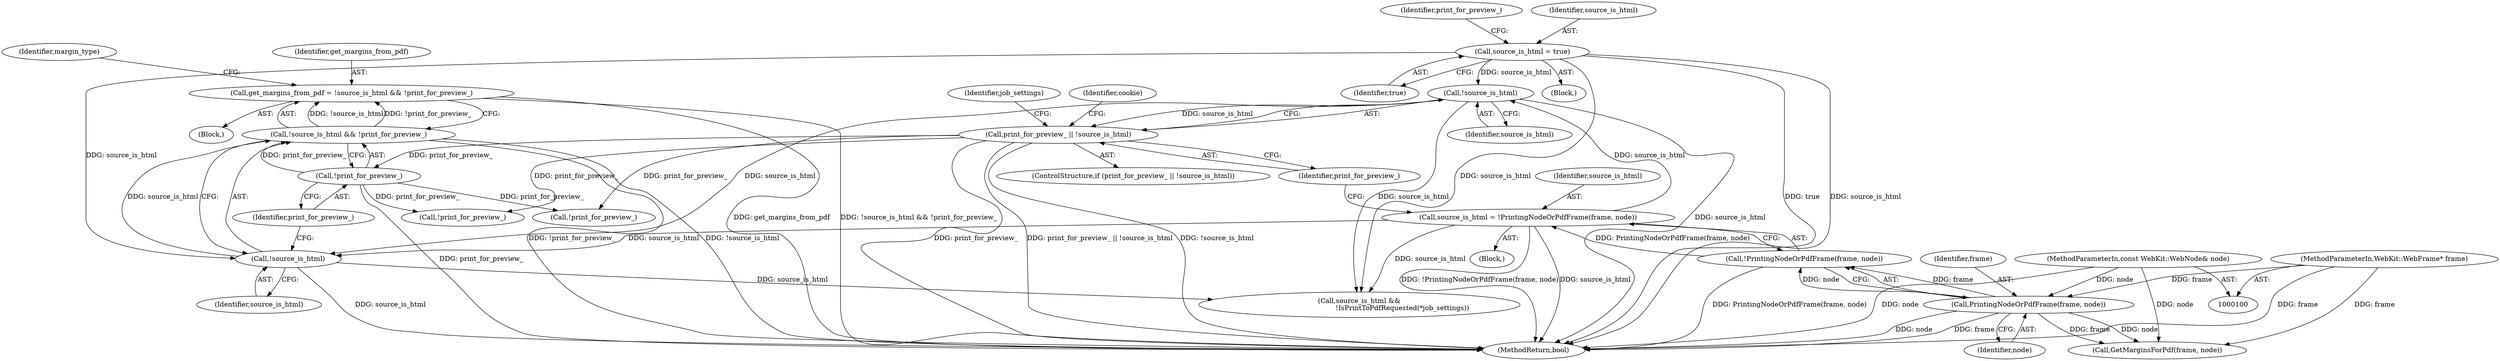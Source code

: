 digraph "1_Chrome_7a3439b3d169047c1c07f28a6f9cda341328980b_5@del" {
"1000158" [label="(Call,get_margins_from_pdf = !source_is_html && !print_for_preview_)"];
"1000160" [label="(Call,!source_is_html && !print_for_preview_)"];
"1000161" [label="(Call,!source_is_html)"];
"1000124" [label="(Call,source_is_html = true)"];
"1000140" [label="(Call,source_is_html = !PrintingNodeOrPdfFrame(frame, node))"];
"1000142" [label="(Call,!PrintingNodeOrPdfFrame(frame, node))"];
"1000143" [label="(Call,PrintingNodeOrPdfFrame(frame, node))"];
"1000101" [label="(MethodParameterIn,WebKit::WebFrame* frame)"];
"1000102" [label="(MethodParameterIn,const WebKit::WebNode& node)"];
"1000149" [label="(Call,!source_is_html)"];
"1000163" [label="(Call,!print_for_preview_)"];
"1000147" [label="(Call,print_for_preview_ || !source_is_html)"];
"1000149" [label="(Call,!source_is_html)"];
"1000145" [label="(Identifier,node)"];
"1000355" [label="(MethodReturn,bool)"];
"1000173" [label="(Call,GetMarginsForPdf(frame, node))"];
"1000185" [label="(Identifier,cookie)"];
"1000101" [label="(MethodParameterIn,WebKit::WebFrame* frame)"];
"1000163" [label="(Call,!print_for_preview_)"];
"1000253" [label="(Call,!print_for_preview_)"];
"1000128" [label="(Identifier,print_for_preview_)"];
"1000162" [label="(Identifier,source_is_html)"];
"1000153" [label="(Identifier,job_settings)"];
"1000150" [label="(Identifier,source_is_html)"];
"1000124" [label="(Call,source_is_html = true)"];
"1000144" [label="(Identifier,frame)"];
"1000160" [label="(Call,!source_is_html && !print_for_preview_)"];
"1000125" [label="(Identifier,source_is_html)"];
"1000164" [label="(Identifier,print_for_preview_)"];
"1000151" [label="(Block,)"];
"1000140" [label="(Call,source_is_html = !PrintingNodeOrPdfFrame(frame, node))"];
"1000147" [label="(Call,print_for_preview_ || !source_is_html)"];
"1000209" [label="(Call,!print_for_preview_)"];
"1000161" [label="(Call,!source_is_html)"];
"1000167" [label="(Identifier,margin_type)"];
"1000102" [label="(MethodParameterIn,const WebKit::WebNode& node)"];
"1000141" [label="(Identifier,source_is_html)"];
"1000142" [label="(Call,!PrintingNodeOrPdfFrame(frame, node))"];
"1000310" [label="(Call,source_is_html &&\n                                        !IsPrintToPdfRequested(*job_settings))"];
"1000104" [label="(Block,)"];
"1000139" [label="(Block,)"];
"1000148" [label="(Identifier,print_for_preview_)"];
"1000126" [label="(Identifier,true)"];
"1000159" [label="(Identifier,get_margins_from_pdf)"];
"1000146" [label="(ControlStructure,if (print_for_preview_ || !source_is_html))"];
"1000158" [label="(Call,get_margins_from_pdf = !source_is_html && !print_for_preview_)"];
"1000143" [label="(Call,PrintingNodeOrPdfFrame(frame, node))"];
"1000158" -> "1000151"  [label="AST: "];
"1000158" -> "1000160"  [label="CFG: "];
"1000159" -> "1000158"  [label="AST: "];
"1000160" -> "1000158"  [label="AST: "];
"1000167" -> "1000158"  [label="CFG: "];
"1000158" -> "1000355"  [label="DDG: get_margins_from_pdf"];
"1000158" -> "1000355"  [label="DDG: !source_is_html && !print_for_preview_"];
"1000160" -> "1000158"  [label="DDG: !source_is_html"];
"1000160" -> "1000158"  [label="DDG: !print_for_preview_"];
"1000160" -> "1000161"  [label="CFG: "];
"1000160" -> "1000163"  [label="CFG: "];
"1000161" -> "1000160"  [label="AST: "];
"1000163" -> "1000160"  [label="AST: "];
"1000160" -> "1000355"  [label="DDG: !print_for_preview_"];
"1000160" -> "1000355"  [label="DDG: !source_is_html"];
"1000161" -> "1000160"  [label="DDG: source_is_html"];
"1000163" -> "1000160"  [label="DDG: print_for_preview_"];
"1000161" -> "1000162"  [label="CFG: "];
"1000162" -> "1000161"  [label="AST: "];
"1000164" -> "1000161"  [label="CFG: "];
"1000161" -> "1000355"  [label="DDG: source_is_html"];
"1000124" -> "1000161"  [label="DDG: source_is_html"];
"1000140" -> "1000161"  [label="DDG: source_is_html"];
"1000149" -> "1000161"  [label="DDG: source_is_html"];
"1000161" -> "1000310"  [label="DDG: source_is_html"];
"1000124" -> "1000104"  [label="AST: "];
"1000124" -> "1000126"  [label="CFG: "];
"1000125" -> "1000124"  [label="AST: "];
"1000126" -> "1000124"  [label="AST: "];
"1000128" -> "1000124"  [label="CFG: "];
"1000124" -> "1000355"  [label="DDG: true"];
"1000124" -> "1000355"  [label="DDG: source_is_html"];
"1000124" -> "1000149"  [label="DDG: source_is_html"];
"1000124" -> "1000310"  [label="DDG: source_is_html"];
"1000140" -> "1000139"  [label="AST: "];
"1000140" -> "1000142"  [label="CFG: "];
"1000141" -> "1000140"  [label="AST: "];
"1000142" -> "1000140"  [label="AST: "];
"1000148" -> "1000140"  [label="CFG: "];
"1000140" -> "1000355"  [label="DDG: !PrintingNodeOrPdfFrame(frame, node)"];
"1000140" -> "1000355"  [label="DDG: source_is_html"];
"1000142" -> "1000140"  [label="DDG: PrintingNodeOrPdfFrame(frame, node)"];
"1000140" -> "1000149"  [label="DDG: source_is_html"];
"1000140" -> "1000310"  [label="DDG: source_is_html"];
"1000142" -> "1000143"  [label="CFG: "];
"1000143" -> "1000142"  [label="AST: "];
"1000142" -> "1000355"  [label="DDG: PrintingNodeOrPdfFrame(frame, node)"];
"1000143" -> "1000142"  [label="DDG: frame"];
"1000143" -> "1000142"  [label="DDG: node"];
"1000143" -> "1000145"  [label="CFG: "];
"1000144" -> "1000143"  [label="AST: "];
"1000145" -> "1000143"  [label="AST: "];
"1000143" -> "1000355"  [label="DDG: frame"];
"1000143" -> "1000355"  [label="DDG: node"];
"1000101" -> "1000143"  [label="DDG: frame"];
"1000102" -> "1000143"  [label="DDG: node"];
"1000143" -> "1000173"  [label="DDG: frame"];
"1000143" -> "1000173"  [label="DDG: node"];
"1000101" -> "1000100"  [label="AST: "];
"1000101" -> "1000355"  [label="DDG: frame"];
"1000101" -> "1000173"  [label="DDG: frame"];
"1000102" -> "1000100"  [label="AST: "];
"1000102" -> "1000355"  [label="DDG: node"];
"1000102" -> "1000173"  [label="DDG: node"];
"1000149" -> "1000147"  [label="AST: "];
"1000149" -> "1000150"  [label="CFG: "];
"1000150" -> "1000149"  [label="AST: "];
"1000147" -> "1000149"  [label="CFG: "];
"1000149" -> "1000355"  [label="DDG: source_is_html"];
"1000149" -> "1000147"  [label="DDG: source_is_html"];
"1000149" -> "1000310"  [label="DDG: source_is_html"];
"1000163" -> "1000164"  [label="CFG: "];
"1000164" -> "1000163"  [label="AST: "];
"1000163" -> "1000355"  [label="DDG: print_for_preview_"];
"1000147" -> "1000163"  [label="DDG: print_for_preview_"];
"1000163" -> "1000209"  [label="DDG: print_for_preview_"];
"1000163" -> "1000253"  [label="DDG: print_for_preview_"];
"1000147" -> "1000146"  [label="AST: "];
"1000147" -> "1000148"  [label="CFG: "];
"1000148" -> "1000147"  [label="AST: "];
"1000153" -> "1000147"  [label="CFG: "];
"1000185" -> "1000147"  [label="CFG: "];
"1000147" -> "1000355"  [label="DDG: !source_is_html"];
"1000147" -> "1000355"  [label="DDG: print_for_preview_"];
"1000147" -> "1000355"  [label="DDG: print_for_preview_ || !source_is_html"];
"1000147" -> "1000209"  [label="DDG: print_for_preview_"];
"1000147" -> "1000253"  [label="DDG: print_for_preview_"];
}
